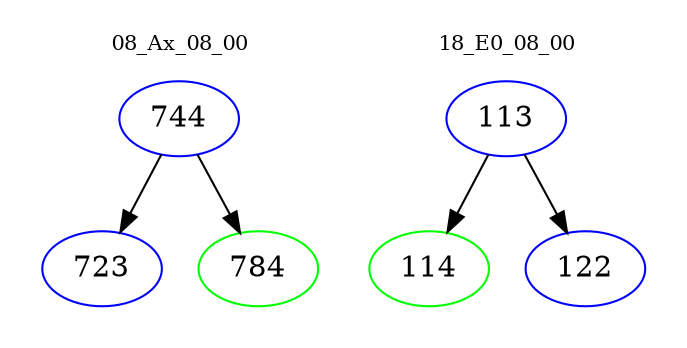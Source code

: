 digraph{
subgraph cluster_0 {
color = white
label = "08_Ax_08_00";
fontsize=10;
T0_744 [label="744", color="blue"]
T0_744 -> T0_723 [color="black"]
T0_723 [label="723", color="blue"]
T0_744 -> T0_784 [color="black"]
T0_784 [label="784", color="green"]
}
subgraph cluster_1 {
color = white
label = "18_E0_08_00";
fontsize=10;
T1_113 [label="113", color="blue"]
T1_113 -> T1_114 [color="black"]
T1_114 [label="114", color="green"]
T1_113 -> T1_122 [color="black"]
T1_122 [label="122", color="blue"]
}
}

